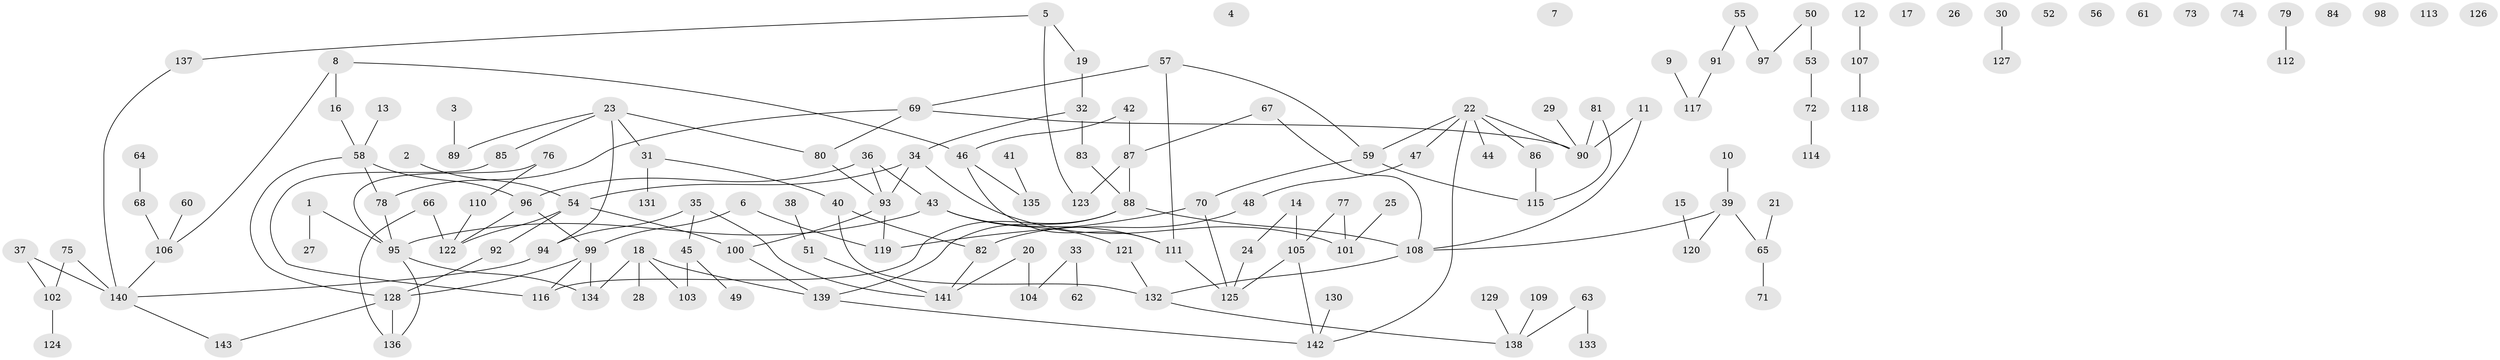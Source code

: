 // coarse degree distribution, {1: 0.2833333333333333, 9: 0.016666666666666666, 0: 0.26666666666666666, 10: 0.016666666666666666, 2: 0.16666666666666666, 11: 0.016666666666666666, 3: 0.03333333333333333, 5: 0.016666666666666666, 4: 0.1, 7: 0.016666666666666666, 6: 0.05, 17: 0.016666666666666666}
// Generated by graph-tools (version 1.1) at 2025/16/03/04/25 18:16:42]
// undirected, 143 vertices, 164 edges
graph export_dot {
graph [start="1"]
  node [color=gray90,style=filled];
  1;
  2;
  3;
  4;
  5;
  6;
  7;
  8;
  9;
  10;
  11;
  12;
  13;
  14;
  15;
  16;
  17;
  18;
  19;
  20;
  21;
  22;
  23;
  24;
  25;
  26;
  27;
  28;
  29;
  30;
  31;
  32;
  33;
  34;
  35;
  36;
  37;
  38;
  39;
  40;
  41;
  42;
  43;
  44;
  45;
  46;
  47;
  48;
  49;
  50;
  51;
  52;
  53;
  54;
  55;
  56;
  57;
  58;
  59;
  60;
  61;
  62;
  63;
  64;
  65;
  66;
  67;
  68;
  69;
  70;
  71;
  72;
  73;
  74;
  75;
  76;
  77;
  78;
  79;
  80;
  81;
  82;
  83;
  84;
  85;
  86;
  87;
  88;
  89;
  90;
  91;
  92;
  93;
  94;
  95;
  96;
  97;
  98;
  99;
  100;
  101;
  102;
  103;
  104;
  105;
  106;
  107;
  108;
  109;
  110;
  111;
  112;
  113;
  114;
  115;
  116;
  117;
  118;
  119;
  120;
  121;
  122;
  123;
  124;
  125;
  126;
  127;
  128;
  129;
  130;
  131;
  132;
  133;
  134;
  135;
  136;
  137;
  138;
  139;
  140;
  141;
  142;
  143;
  1 -- 27;
  1 -- 95;
  2 -- 54;
  3 -- 89;
  5 -- 19;
  5 -- 123;
  5 -- 137;
  6 -- 99;
  6 -- 119;
  8 -- 16;
  8 -- 46;
  8 -- 106;
  9 -- 117;
  10 -- 39;
  11 -- 90;
  11 -- 108;
  12 -- 107;
  13 -- 58;
  14 -- 24;
  14 -- 105;
  15 -- 120;
  16 -- 58;
  18 -- 28;
  18 -- 103;
  18 -- 134;
  18 -- 139;
  19 -- 32;
  20 -- 104;
  20 -- 141;
  21 -- 65;
  22 -- 44;
  22 -- 47;
  22 -- 59;
  22 -- 86;
  22 -- 90;
  22 -- 142;
  23 -- 31;
  23 -- 80;
  23 -- 85;
  23 -- 89;
  23 -- 94;
  24 -- 125;
  25 -- 101;
  29 -- 90;
  30 -- 127;
  31 -- 40;
  31 -- 131;
  32 -- 34;
  32 -- 83;
  33 -- 62;
  33 -- 104;
  34 -- 54;
  34 -- 93;
  34 -- 101;
  35 -- 45;
  35 -- 94;
  35 -- 141;
  36 -- 43;
  36 -- 93;
  36 -- 96;
  37 -- 102;
  37 -- 140;
  38 -- 51;
  39 -- 65;
  39 -- 108;
  39 -- 120;
  40 -- 82;
  40 -- 132;
  41 -- 135;
  42 -- 46;
  42 -- 87;
  43 -- 95;
  43 -- 111;
  43 -- 121;
  45 -- 49;
  45 -- 103;
  46 -- 111;
  46 -- 135;
  47 -- 48;
  48 -- 82;
  50 -- 53;
  50 -- 97;
  51 -- 141;
  53 -- 72;
  54 -- 92;
  54 -- 100;
  54 -- 122;
  55 -- 91;
  55 -- 97;
  57 -- 59;
  57 -- 69;
  57 -- 111;
  58 -- 78;
  58 -- 96;
  58 -- 128;
  59 -- 70;
  59 -- 115;
  60 -- 106;
  63 -- 133;
  63 -- 138;
  64 -- 68;
  65 -- 71;
  66 -- 122;
  66 -- 136;
  67 -- 87;
  67 -- 108;
  68 -- 106;
  69 -- 78;
  69 -- 80;
  69 -- 90;
  70 -- 119;
  70 -- 125;
  72 -- 114;
  75 -- 102;
  75 -- 140;
  76 -- 95;
  76 -- 110;
  77 -- 101;
  77 -- 105;
  78 -- 95;
  79 -- 112;
  80 -- 93;
  81 -- 90;
  81 -- 115;
  82 -- 141;
  83 -- 88;
  85 -- 116;
  86 -- 115;
  87 -- 88;
  87 -- 123;
  88 -- 108;
  88 -- 116;
  88 -- 139;
  91 -- 117;
  92 -- 128;
  93 -- 100;
  93 -- 119;
  94 -- 140;
  95 -- 134;
  95 -- 136;
  96 -- 99;
  96 -- 122;
  99 -- 116;
  99 -- 128;
  99 -- 134;
  100 -- 139;
  102 -- 124;
  105 -- 125;
  105 -- 142;
  106 -- 140;
  107 -- 118;
  108 -- 132;
  109 -- 138;
  110 -- 122;
  111 -- 125;
  121 -- 132;
  128 -- 136;
  128 -- 143;
  129 -- 138;
  130 -- 142;
  132 -- 138;
  137 -- 140;
  139 -- 142;
  140 -- 143;
}
